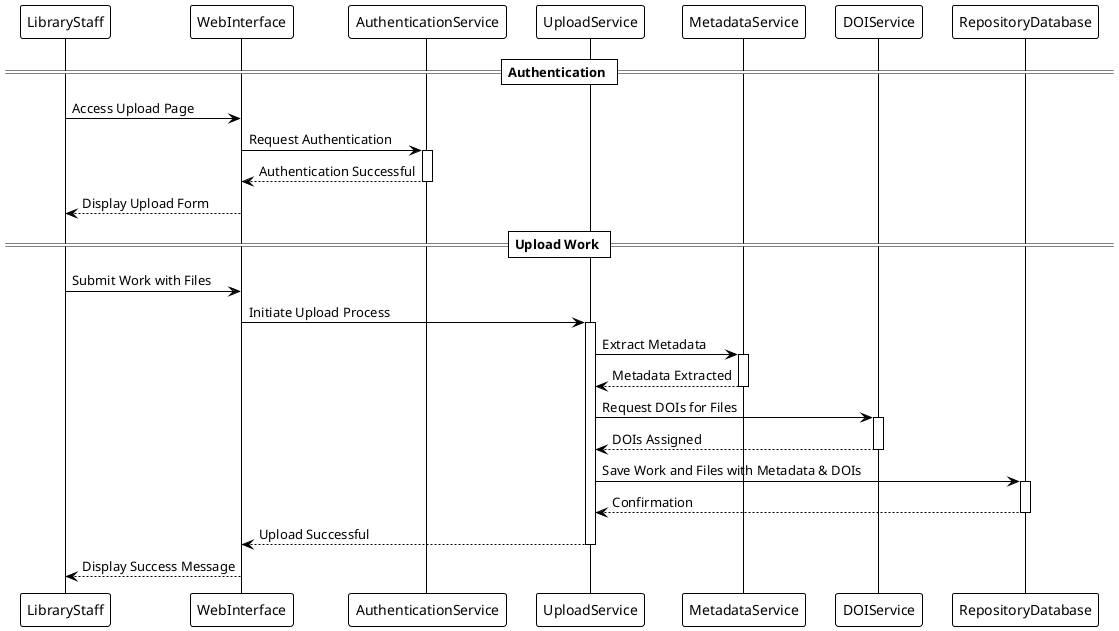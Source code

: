 @startuml
!theme plain

participant "LibraryStaff" as staff
participant "WebInterface" as web
participant "AuthenticationService" as auth
participant "UploadService" as upload
participant "MetadataService" as meta
participant "DOIService" as doi
participant "RepositoryDatabase" as db

== Authentication ==
staff -> web: Access Upload Page
web -> auth: Request Authentication
activate auth
auth --> web: Authentication Successful
deactivate auth
web --> staff: Display Upload Form

== Upload Work ==
staff -> web: Submit Work with Files
web -> upload: Initiate Upload Process
activate upload
upload -> meta: Extract Metadata
activate meta
meta --> upload: Metadata Extracted
deactivate meta
upload -> doi: Request DOIs for Files
activate doi
doi --> upload: DOIs Assigned
deactivate doi
upload -> db: Save Work and Files with Metadata & DOIs
activate db
db --> upload: Confirmation
deactivate db
upload --> web: Upload Successful
deactivate upload
web --> staff: Display Success Message

@enduml